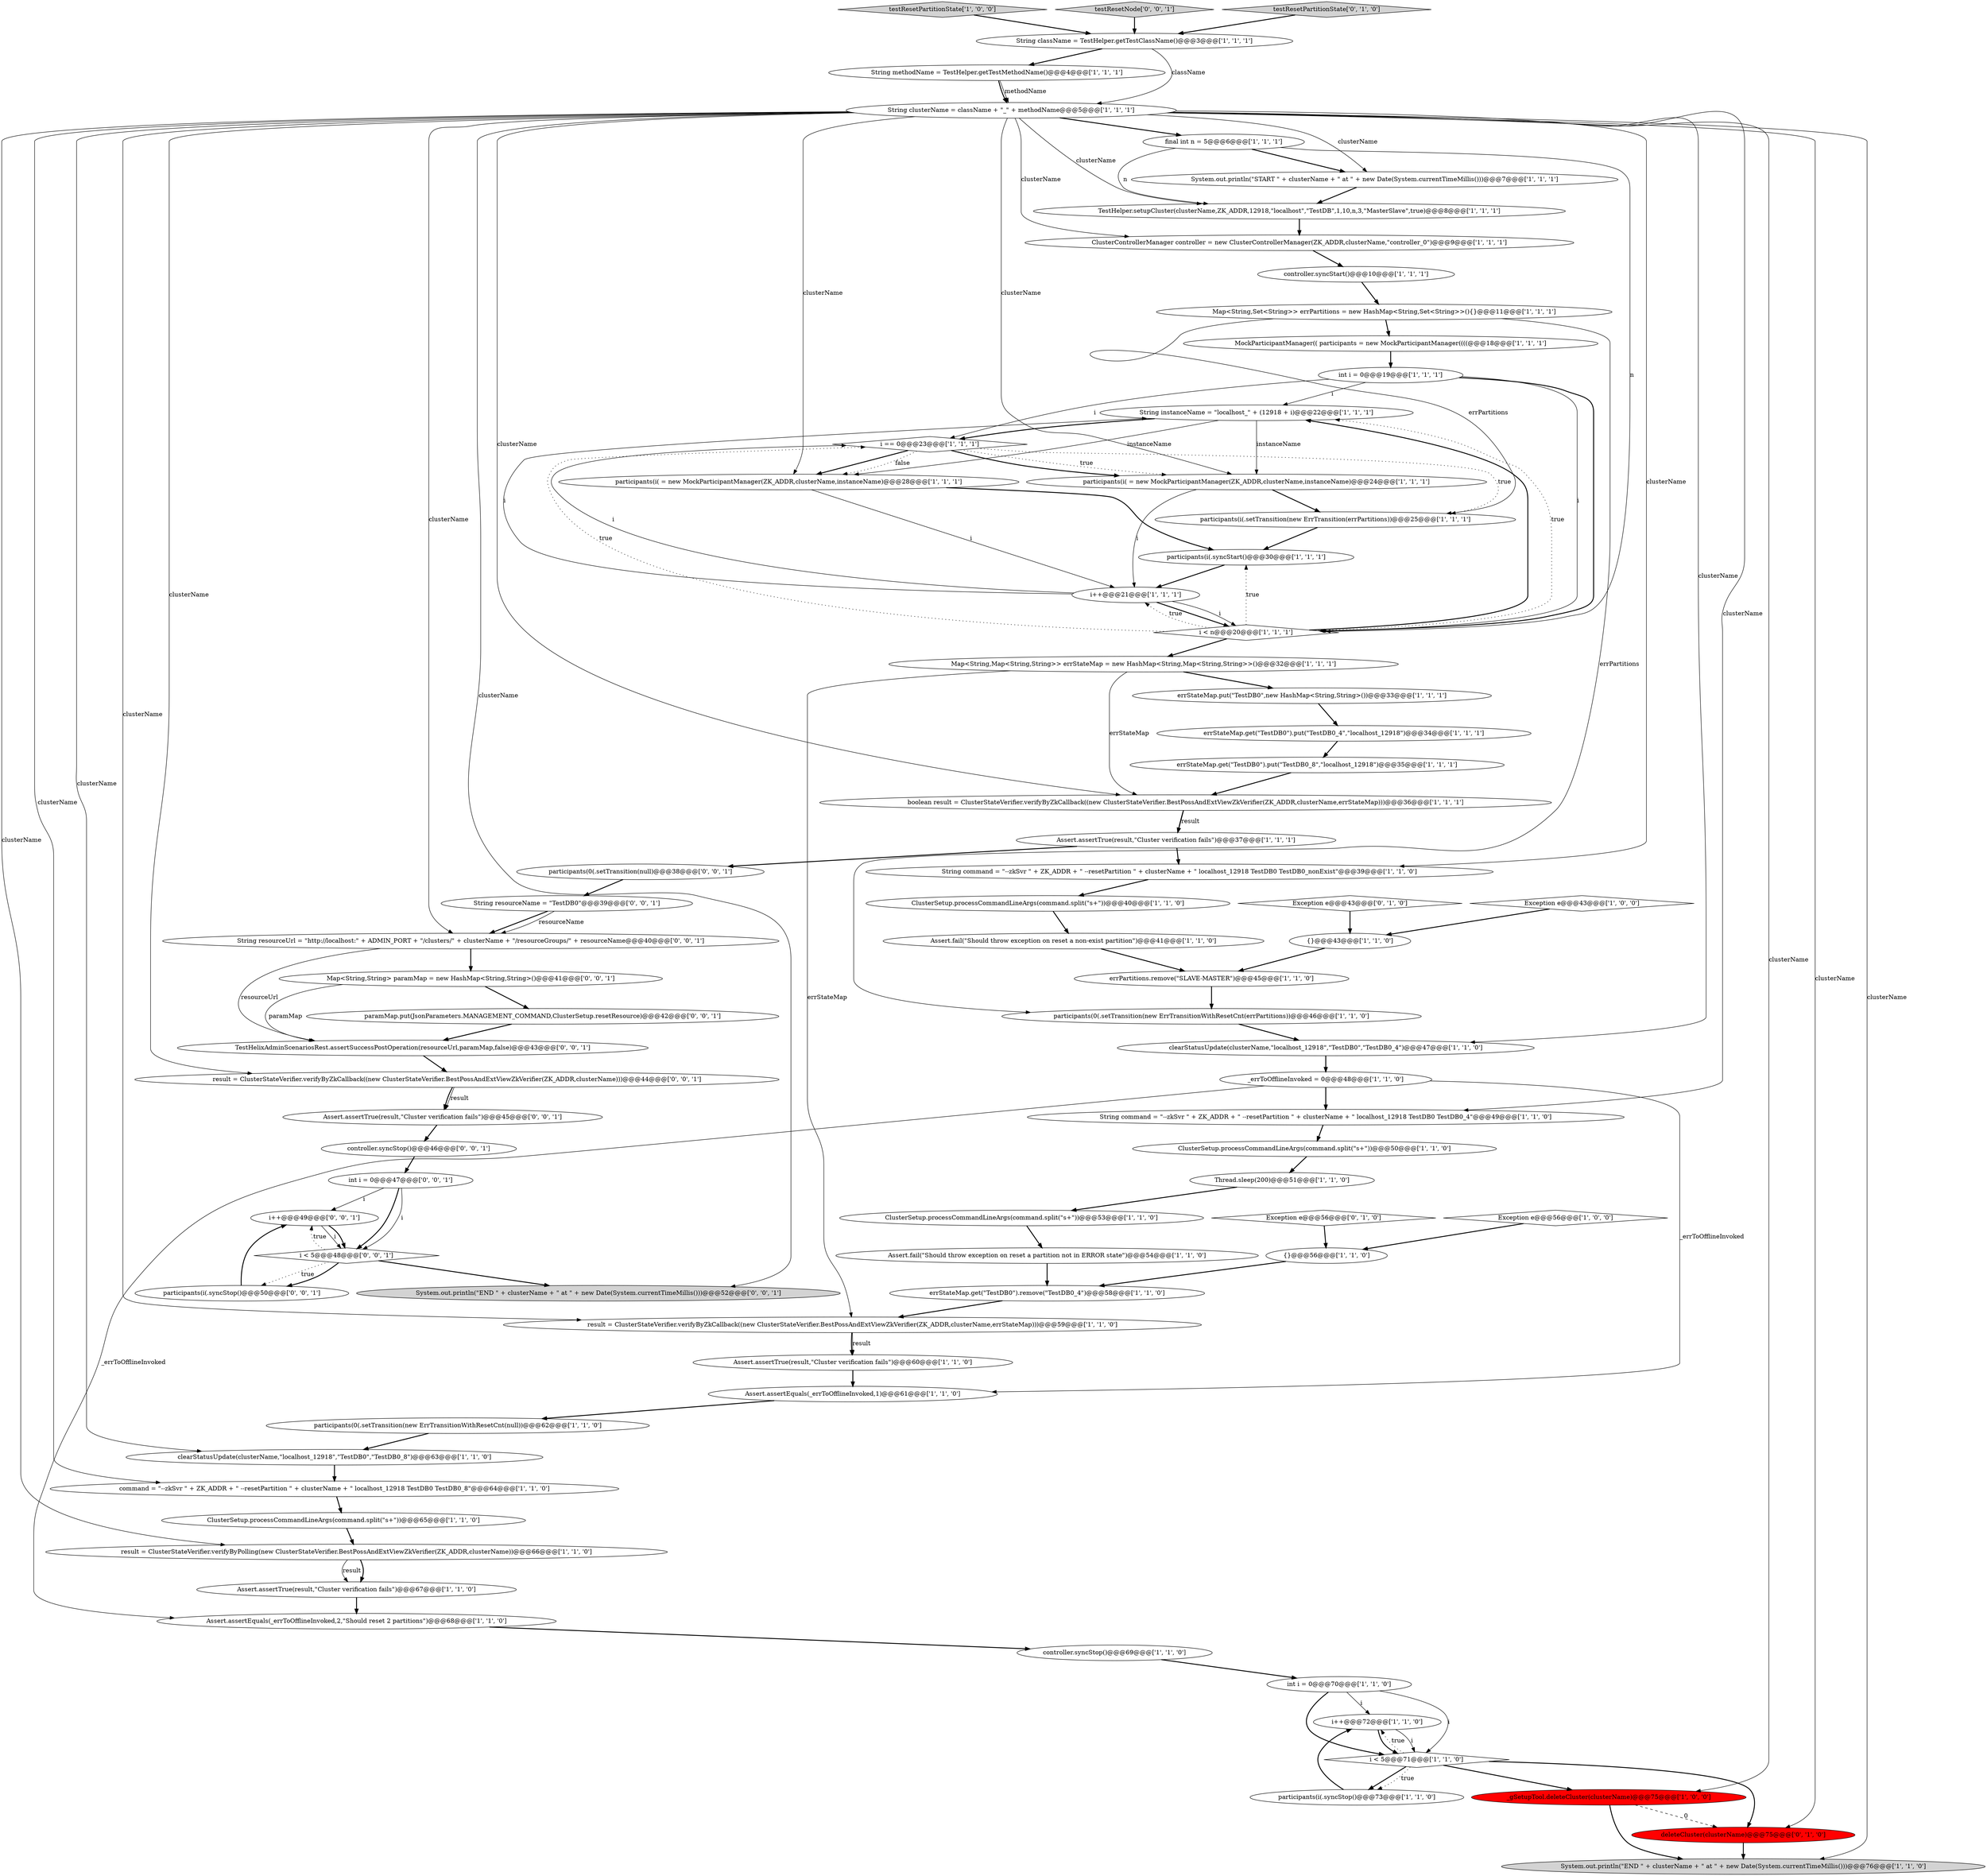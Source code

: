 digraph {
48 [style = filled, label = "_errToOfflineInvoked = 0@@@48@@@['1', '1', '0']", fillcolor = white, shape = ellipse image = "AAA0AAABBB1BBB"];
20 [style = filled, label = "errStateMap.put(\"TestDB0\",new HashMap<String,String>())@@@33@@@['1', '1', '1']", fillcolor = white, shape = ellipse image = "AAA0AAABBB1BBB"];
74 [style = filled, label = "controller.syncStop()@@@46@@@['0', '0', '1']", fillcolor = white, shape = ellipse image = "AAA0AAABBB3BBB"];
16 [style = filled, label = "TestHelper.setupCluster(clusterName,ZK_ADDR,12918,\"localhost\",\"TestDB\",1,10,n,3,\"MasterSlave\",true)@@@8@@@['1', '1', '1']", fillcolor = white, shape = ellipse image = "AAA0AAABBB1BBB"];
12 [style = filled, label = "errStateMap.get(\"TestDB0\").put(\"TestDB0_8\",\"localhost_12918\")@@@35@@@['1', '1', '1']", fillcolor = white, shape = ellipse image = "AAA0AAABBB1BBB"];
22 [style = filled, label = "Exception e@@@56@@@['1', '0', '0']", fillcolor = white, shape = diamond image = "AAA0AAABBB1BBB"];
37 [style = filled, label = "Assert.fail(\"Should throw exception on reset a non-exist partition\")@@@41@@@['1', '1', '0']", fillcolor = white, shape = ellipse image = "AAA0AAABBB1BBB"];
52 [style = filled, label = "{}@@@43@@@['1', '1', '0']", fillcolor = white, shape = ellipse image = "AAA0AAABBB1BBB"];
50 [style = filled, label = "int i = 0@@@70@@@['1', '1', '0']", fillcolor = white, shape = ellipse image = "AAA0AAABBB1BBB"];
45 [style = filled, label = "System.out.println(\"START \" + clusterName + \" at \" + new Date(System.currentTimeMillis()))@@@7@@@['1', '1', '1']", fillcolor = white, shape = ellipse image = "AAA0AAABBB1BBB"];
4 [style = filled, label = "testResetPartitionState['1', '0', '0']", fillcolor = lightgray, shape = diamond image = "AAA0AAABBB1BBB"];
9 [style = filled, label = "Assert.assertEquals(_errToOfflineInvoked,1)@@@61@@@['1', '1', '0']", fillcolor = white, shape = ellipse image = "AAA0AAABBB1BBB"];
17 [style = filled, label = "String command = \"--zkSvr \" + ZK_ADDR + \" --resetPartition \" + clusterName + \" localhost_12918 TestDB0 TestDB0_4\"@@@49@@@['1', '1', '0']", fillcolor = white, shape = ellipse image = "AAA0AAABBB1BBB"];
35 [style = filled, label = "String methodName = TestHelper.getTestMethodName()@@@4@@@['1', '1', '1']", fillcolor = white, shape = ellipse image = "AAA0AAABBB1BBB"];
68 [style = filled, label = "result = ClusterStateVerifier.verifyByZkCallback((new ClusterStateVerifier.BestPossAndExtViewZkVerifier(ZK_ADDR,clusterName)))@@@44@@@['0', '0', '1']", fillcolor = white, shape = ellipse image = "AAA0AAABBB3BBB"];
21 [style = filled, label = "String command = \"--zkSvr \" + ZK_ADDR + \" --resetPartition \" + clusterName + \" localhost_12918 TestDB0 TestDB0_nonExist\"@@@39@@@['1', '1', '0']", fillcolor = white, shape = ellipse image = "AAA0AAABBB1BBB"];
32 [style = filled, label = "Map<String,Map<String,String>> errStateMap = new HashMap<String,Map<String,String>>()@@@32@@@['1', '1', '1']", fillcolor = white, shape = ellipse image = "AAA0AAABBB1BBB"];
28 [style = filled, label = "MockParticipantManager(( participants = new MockParticipantManager((((@@@18@@@['1', '1', '1']", fillcolor = white, shape = ellipse image = "AAA0AAABBB1BBB"];
15 [style = filled, label = "int i = 0@@@19@@@['1', '1', '1']", fillcolor = white, shape = ellipse image = "AAA0AAABBB1BBB"];
64 [style = filled, label = "System.out.println(\"END \" + clusterName + \" at \" + new Date(System.currentTimeMillis()))@@@52@@@['0', '0', '1']", fillcolor = lightgray, shape = ellipse image = "AAA0AAABBB3BBB"];
58 [style = filled, label = "boolean result = ClusterStateVerifier.verifyByZkCallback((new ClusterStateVerifier.BestPossAndExtViewZkVerifier(ZK_ADDR,clusterName,errStateMap)))@@@36@@@['1', '1', '1']", fillcolor = white, shape = ellipse image = "AAA0AAABBB1BBB"];
75 [style = filled, label = "int i = 0@@@47@@@['0', '0', '1']", fillcolor = white, shape = ellipse image = "AAA0AAABBB3BBB"];
18 [style = filled, label = "Assert.assertTrue(result,\"Cluster verification fails\")@@@60@@@['1', '1', '0']", fillcolor = white, shape = ellipse image = "AAA0AAABBB1BBB"];
26 [style = filled, label = "final int n = 5@@@6@@@['1', '1', '1']", fillcolor = white, shape = ellipse image = "AAA0AAABBB1BBB"];
65 [style = filled, label = "Map<String,String> paramMap = new HashMap<String,String>()@@@41@@@['0', '0', '1']", fillcolor = white, shape = ellipse image = "AAA0AAABBB3BBB"];
3 [style = filled, label = "Assert.fail(\"Should throw exception on reset a partition not in ERROR state\")@@@54@@@['1', '1', '0']", fillcolor = white, shape = ellipse image = "AAA0AAABBB1BBB"];
54 [style = filled, label = "Assert.assertTrue(result,\"Cluster verification fails\")@@@67@@@['1', '1', '0']", fillcolor = white, shape = ellipse image = "AAA0AAABBB1BBB"];
67 [style = filled, label = "testResetNode['0', '0', '1']", fillcolor = lightgray, shape = diamond image = "AAA0AAABBB3BBB"];
33 [style = filled, label = "Map<String,Set<String>> errPartitions = new HashMap<String,Set<String>>(){}@@@11@@@['1', '1', '1']", fillcolor = white, shape = ellipse image = "AAA0AAABBB1BBB"];
34 [style = filled, label = "i++@@@72@@@['1', '1', '0']", fillcolor = white, shape = ellipse image = "AAA0AAABBB1BBB"];
69 [style = filled, label = "String resourceName = \"TestDB0\"@@@39@@@['0', '0', '1']", fillcolor = white, shape = ellipse image = "AAA0AAABBB3BBB"];
73 [style = filled, label = "participants(i(.syncStop()@@@50@@@['0', '0', '1']", fillcolor = white, shape = ellipse image = "AAA0AAABBB3BBB"];
31 [style = filled, label = "Thread.sleep(200)@@@51@@@['1', '1', '0']", fillcolor = white, shape = ellipse image = "AAA0AAABBB1BBB"];
36 [style = filled, label = "Exception e@@@43@@@['1', '0', '0']", fillcolor = white, shape = diamond image = "AAA0AAABBB1BBB"];
14 [style = filled, label = "System.out.println(\"END \" + clusterName + \" at \" + new Date(System.currentTimeMillis()))@@@76@@@['1', '1', '0']", fillcolor = lightgray, shape = ellipse image = "AAA0AAABBB1BBB"];
7 [style = filled, label = "participants(0(.setTransition(new ErrTransitionWithResetCnt(errPartitions))@@@46@@@['1', '1', '0']", fillcolor = white, shape = ellipse image = "AAA0AAABBB1BBB"];
39 [style = filled, label = "command = \"--zkSvr \" + ZK_ADDR + \" --resetPartition \" + clusterName + \" localhost_12918 TestDB0 TestDB0_8\"@@@64@@@['1', '1', '0']", fillcolor = white, shape = ellipse image = "AAA0AAABBB1BBB"];
62 [style = filled, label = "deleteCluster(clusterName)@@@75@@@['0', '1', '0']", fillcolor = red, shape = ellipse image = "AAA1AAABBB2BBB"];
6 [style = filled, label = "errStateMap.get(\"TestDB0\").remove(\"TestDB0_4\")@@@58@@@['1', '1', '0']", fillcolor = white, shape = ellipse image = "AAA0AAABBB1BBB"];
49 [style = filled, label = "participants(0(.setTransition(new ErrTransitionWithResetCnt(null))@@@62@@@['1', '1', '0']", fillcolor = white, shape = ellipse image = "AAA0AAABBB1BBB"];
11 [style = filled, label = "Assert.assertEquals(_errToOfflineInvoked,2,\"Should reset 2 partitions\")@@@68@@@['1', '1', '0']", fillcolor = white, shape = ellipse image = "AAA0AAABBB1BBB"];
71 [style = filled, label = "Assert.assertTrue(result,\"Cluster verification fails\")@@@45@@@['0', '0', '1']", fillcolor = white, shape = ellipse image = "AAA0AAABBB3BBB"];
38 [style = filled, label = "controller.syncStart()@@@10@@@['1', '1', '1']", fillcolor = white, shape = ellipse image = "AAA0AAABBB1BBB"];
23 [style = filled, label = "ClusterSetup.processCommandLineArgs(command.split(\"\s+\"))@@@40@@@['1', '1', '0']", fillcolor = white, shape = ellipse image = "AAA0AAABBB1BBB"];
53 [style = filled, label = "String instanceName = \"localhost_\" + (12918 + i)@@@22@@@['1', '1', '1']", fillcolor = white, shape = ellipse image = "AAA0AAABBB1BBB"];
55 [style = filled, label = "i == 0@@@23@@@['1', '1', '1']", fillcolor = white, shape = diamond image = "AAA0AAABBB1BBB"];
51 [style = filled, label = "String className = TestHelper.getTestClassName()@@@3@@@['1', '1', '1']", fillcolor = white, shape = ellipse image = "AAA0AAABBB1BBB"];
8 [style = filled, label = "clearStatusUpdate(clusterName,\"localhost_12918\",\"TestDB0\",\"TestDB0_8\")@@@63@@@['1', '1', '0']", fillcolor = white, shape = ellipse image = "AAA0AAABBB1BBB"];
30 [style = filled, label = "ClusterSetup.processCommandLineArgs(command.split(\"\s+\"))@@@50@@@['1', '1', '0']", fillcolor = white, shape = ellipse image = "AAA0AAABBB1BBB"];
47 [style = filled, label = "ClusterSetup.processCommandLineArgs(command.split(\"\s+\"))@@@53@@@['1', '1', '0']", fillcolor = white, shape = ellipse image = "AAA0AAABBB1BBB"];
41 [style = filled, label = "participants(i(.setTransition(new ErrTransition(errPartitions))@@@25@@@['1', '1', '1']", fillcolor = white, shape = ellipse image = "AAA0AAABBB1BBB"];
42 [style = filled, label = "{}@@@56@@@['1', '1', '0']", fillcolor = white, shape = ellipse image = "AAA0AAABBB1BBB"];
24 [style = filled, label = "participants(i( = new MockParticipantManager(ZK_ADDR,clusterName,instanceName)@@@28@@@['1', '1', '1']", fillcolor = white, shape = ellipse image = "AAA0AAABBB1BBB"];
13 [style = filled, label = "result = ClusterStateVerifier.verifyByPolling(new ClusterStateVerifier.BestPossAndExtViewZkVerifier(ZK_ADDR,clusterName))@@@66@@@['1', '1', '0']", fillcolor = white, shape = ellipse image = "AAA0AAABBB1BBB"];
25 [style = filled, label = "_gSetupTool.deleteCluster(clusterName)@@@75@@@['1', '0', '0']", fillcolor = red, shape = ellipse image = "AAA1AAABBB1BBB"];
43 [style = filled, label = "participants(i( = new MockParticipantManager(ZK_ADDR,clusterName,instanceName)@@@24@@@['1', '1', '1']", fillcolor = white, shape = ellipse image = "AAA0AAABBB1BBB"];
63 [style = filled, label = "testResetPartitionState['0', '1', '0']", fillcolor = lightgray, shape = diamond image = "AAA0AAABBB2BBB"];
70 [style = filled, label = "i++@@@49@@@['0', '0', '1']", fillcolor = white, shape = ellipse image = "AAA0AAABBB3BBB"];
1 [style = filled, label = "ClusterSetup.processCommandLineArgs(command.split(\"\s+\"))@@@65@@@['1', '1', '0']", fillcolor = white, shape = ellipse image = "AAA0AAABBB1BBB"];
56 [style = filled, label = "i < 5@@@71@@@['1', '1', '0']", fillcolor = white, shape = diamond image = "AAA0AAABBB1BBB"];
27 [style = filled, label = "i < n@@@20@@@['1', '1', '1']", fillcolor = white, shape = diamond image = "AAA0AAABBB1BBB"];
40 [style = filled, label = "participants(i(.syncStop()@@@73@@@['1', '1', '0']", fillcolor = white, shape = ellipse image = "AAA0AAABBB1BBB"];
76 [style = filled, label = "paramMap.put(JsonParameters.MANAGEMENT_COMMAND,ClusterSetup.resetResource)@@@42@@@['0', '0', '1']", fillcolor = white, shape = ellipse image = "AAA0AAABBB3BBB"];
77 [style = filled, label = "participants(0(.setTransition(null)@@@38@@@['0', '0', '1']", fillcolor = white, shape = ellipse image = "AAA0AAABBB3BBB"];
78 [style = filled, label = "i < 5@@@48@@@['0', '0', '1']", fillcolor = white, shape = diamond image = "AAA0AAABBB3BBB"];
0 [style = filled, label = "String clusterName = className + \"_\" + methodName@@@5@@@['1', '1', '1']", fillcolor = white, shape = ellipse image = "AAA0AAABBB1BBB"];
46 [style = filled, label = "participants(i(.syncStart()@@@30@@@['1', '1', '1']", fillcolor = white, shape = ellipse image = "AAA0AAABBB1BBB"];
59 [style = filled, label = "errPartitions.remove(\"SLAVE-MASTER\")@@@45@@@['1', '1', '0']", fillcolor = white, shape = ellipse image = "AAA0AAABBB1BBB"];
61 [style = filled, label = "Exception e@@@56@@@['0', '1', '0']", fillcolor = white, shape = diamond image = "AAA0AAABBB2BBB"];
66 [style = filled, label = "TestHelixAdminScenariosRest.assertSuccessPostOperation(resourceUrl,paramMap,false)@@@43@@@['0', '0', '1']", fillcolor = white, shape = ellipse image = "AAA0AAABBB3BBB"];
72 [style = filled, label = "String resourceUrl = \"http://localhost:\" + ADMIN_PORT + \"/clusters/\" + clusterName + \"/resourceGroups/\" + resourceName@@@40@@@['0', '0', '1']", fillcolor = white, shape = ellipse image = "AAA0AAABBB3BBB"];
10 [style = filled, label = "i++@@@21@@@['1', '1', '1']", fillcolor = white, shape = ellipse image = "AAA0AAABBB1BBB"];
57 [style = filled, label = "ClusterControllerManager controller = new ClusterControllerManager(ZK_ADDR,clusterName,\"controller_0\")@@@9@@@['1', '1', '1']", fillcolor = white, shape = ellipse image = "AAA0AAABBB1BBB"];
29 [style = filled, label = "errStateMap.get(\"TestDB0\").put(\"TestDB0_4\",\"localhost_12918\")@@@34@@@['1', '1', '1']", fillcolor = white, shape = ellipse image = "AAA0AAABBB1BBB"];
44 [style = filled, label = "controller.syncStop()@@@69@@@['1', '1', '0']", fillcolor = white, shape = ellipse image = "AAA0AAABBB1BBB"];
60 [style = filled, label = "Exception e@@@43@@@['0', '1', '0']", fillcolor = white, shape = diamond image = "AAA0AAABBB2BBB"];
2 [style = filled, label = "Assert.assertTrue(result,\"Cluster verification fails\")@@@37@@@['1', '1', '1']", fillcolor = white, shape = ellipse image = "AAA0AAABBB1BBB"];
19 [style = filled, label = "result = ClusterStateVerifier.verifyByZkCallback((new ClusterStateVerifier.BestPossAndExtViewZkVerifier(ZK_ADDR,clusterName,errStateMap)))@@@59@@@['1', '1', '0']", fillcolor = white, shape = ellipse image = "AAA0AAABBB1BBB"];
5 [style = filled, label = "clearStatusUpdate(clusterName,\"localhost_12918\",\"TestDB0\",\"TestDB0_4\")@@@47@@@['1', '1', '0']", fillcolor = white, shape = ellipse image = "AAA0AAABBB1BBB"];
62->14 [style = bold, label=""];
27->32 [style = bold, label=""];
75->70 [style = solid, label="i"];
34->56 [style = solid, label="i"];
32->58 [style = solid, label="errStateMap"];
50->56 [style = bold, label=""];
25->14 [style = bold, label=""];
52->59 [style = bold, label=""];
0->57 [style = solid, label="clusterName"];
78->73 [style = dotted, label="true"];
1->13 [style = bold, label=""];
49->8 [style = bold, label=""];
0->43 [style = solid, label="clusterName"];
33->41 [style = solid, label="errPartitions"];
71->74 [style = bold, label=""];
72->66 [style = solid, label="resourceUrl"];
69->72 [style = bold, label=""];
26->27 [style = solid, label="n"];
57->38 [style = bold, label=""];
55->43 [style = dotted, label="true"];
32->19 [style = solid, label="errStateMap"];
0->14 [style = solid, label="clusterName"];
51->0 [style = solid, label="className"];
8->39 [style = bold, label=""];
75->78 [style = bold, label=""];
32->20 [style = bold, label=""];
24->46 [style = bold, label=""];
0->24 [style = solid, label="clusterName"];
19->18 [style = bold, label=""];
63->51 [style = bold, label=""];
0->13 [style = solid, label="clusterName"];
0->17 [style = solid, label="clusterName"];
27->53 [style = bold, label=""];
11->44 [style = bold, label=""];
33->28 [style = bold, label=""];
0->62 [style = solid, label="clusterName"];
65->76 [style = bold, label=""];
56->62 [style = bold, label=""];
58->2 [style = bold, label=""];
44->50 [style = bold, label=""];
40->34 [style = bold, label=""];
48->17 [style = bold, label=""];
51->35 [style = bold, label=""];
56->25 [style = bold, label=""];
56->34 [style = dotted, label="true"];
0->58 [style = solid, label="clusterName"];
35->0 [style = bold, label=""];
7->5 [style = bold, label=""];
23->37 [style = bold, label=""];
0->16 [style = solid, label="clusterName"];
70->78 [style = solid, label="i"];
15->27 [style = solid, label="i"];
33->7 [style = solid, label="errPartitions"];
2->21 [style = bold, label=""];
69->72 [style = solid, label="resourceName"];
2->77 [style = bold, label=""];
55->24 [style = dotted, label="false"];
18->9 [style = bold, label=""];
41->46 [style = bold, label=""];
67->51 [style = bold, label=""];
31->47 [style = bold, label=""];
38->33 [style = bold, label=""];
78->73 [style = bold, label=""];
56->40 [style = bold, label=""];
70->78 [style = bold, label=""];
21->23 [style = bold, label=""];
22->42 [style = bold, label=""];
74->75 [style = bold, label=""];
0->5 [style = solid, label="clusterName"];
54->11 [style = bold, label=""];
35->0 [style = solid, label="methodName"];
59->7 [style = bold, label=""];
47->3 [style = bold, label=""];
15->53 [style = solid, label="i"];
78->70 [style = dotted, label="true"];
0->39 [style = solid, label="clusterName"];
19->18 [style = solid, label="result"];
36->52 [style = bold, label=""];
13->54 [style = bold, label=""];
77->69 [style = bold, label=""];
46->10 [style = bold, label=""];
78->64 [style = bold, label=""];
3->6 [style = bold, label=""];
45->16 [style = bold, label=""];
0->25 [style = solid, label="clusterName"];
73->70 [style = bold, label=""];
76->66 [style = bold, label=""];
0->21 [style = solid, label="clusterName"];
34->56 [style = bold, label=""];
25->62 [style = dashed, label="0"];
0->45 [style = solid, label="clusterName"];
13->54 [style = solid, label="result"];
72->65 [style = bold, label=""];
65->66 [style = solid, label="paramMap"];
27->46 [style = dotted, label="true"];
0->68 [style = solid, label="clusterName"];
30->31 [style = bold, label=""];
56->40 [style = dotted, label="true"];
53->24 [style = solid, label="instanceName"];
61->42 [style = bold, label=""];
10->55 [style = solid, label="i"];
55->43 [style = bold, label=""];
43->41 [style = bold, label=""];
39->1 [style = bold, label=""];
10->27 [style = solid, label="i"];
0->72 [style = solid, label="clusterName"];
60->52 [style = bold, label=""];
9->49 [style = bold, label=""];
10->53 [style = solid, label="i"];
4->51 [style = bold, label=""];
48->9 [style = solid, label="_errToOfflineInvoked"];
53->55 [style = bold, label=""];
0->64 [style = solid, label="clusterName"];
28->15 [style = bold, label=""];
0->26 [style = bold, label=""];
53->43 [style = solid, label="instanceName"];
20->29 [style = bold, label=""];
10->27 [style = bold, label=""];
15->55 [style = solid, label="i"];
26->16 [style = solid, label="n"];
75->78 [style = solid, label="i"];
24->10 [style = solid, label="i"];
50->34 [style = solid, label="i"];
66->68 [style = bold, label=""];
55->24 [style = bold, label=""];
58->2 [style = solid, label="result"];
27->10 [style = dotted, label="true"];
17->30 [style = bold, label=""];
6->19 [style = bold, label=""];
0->19 [style = solid, label="clusterName"];
50->56 [style = solid, label="i"];
27->55 [style = dotted, label="true"];
29->12 [style = bold, label=""];
42->6 [style = bold, label=""];
68->71 [style = bold, label=""];
16->57 [style = bold, label=""];
37->59 [style = bold, label=""];
5->48 [style = bold, label=""];
68->71 [style = solid, label="result"];
26->45 [style = bold, label=""];
55->41 [style = dotted, label="true"];
15->27 [style = bold, label=""];
48->11 [style = solid, label="_errToOfflineInvoked"];
27->53 [style = dotted, label="true"];
12->58 [style = bold, label=""];
43->10 [style = solid, label="i"];
0->8 [style = solid, label="clusterName"];
}
